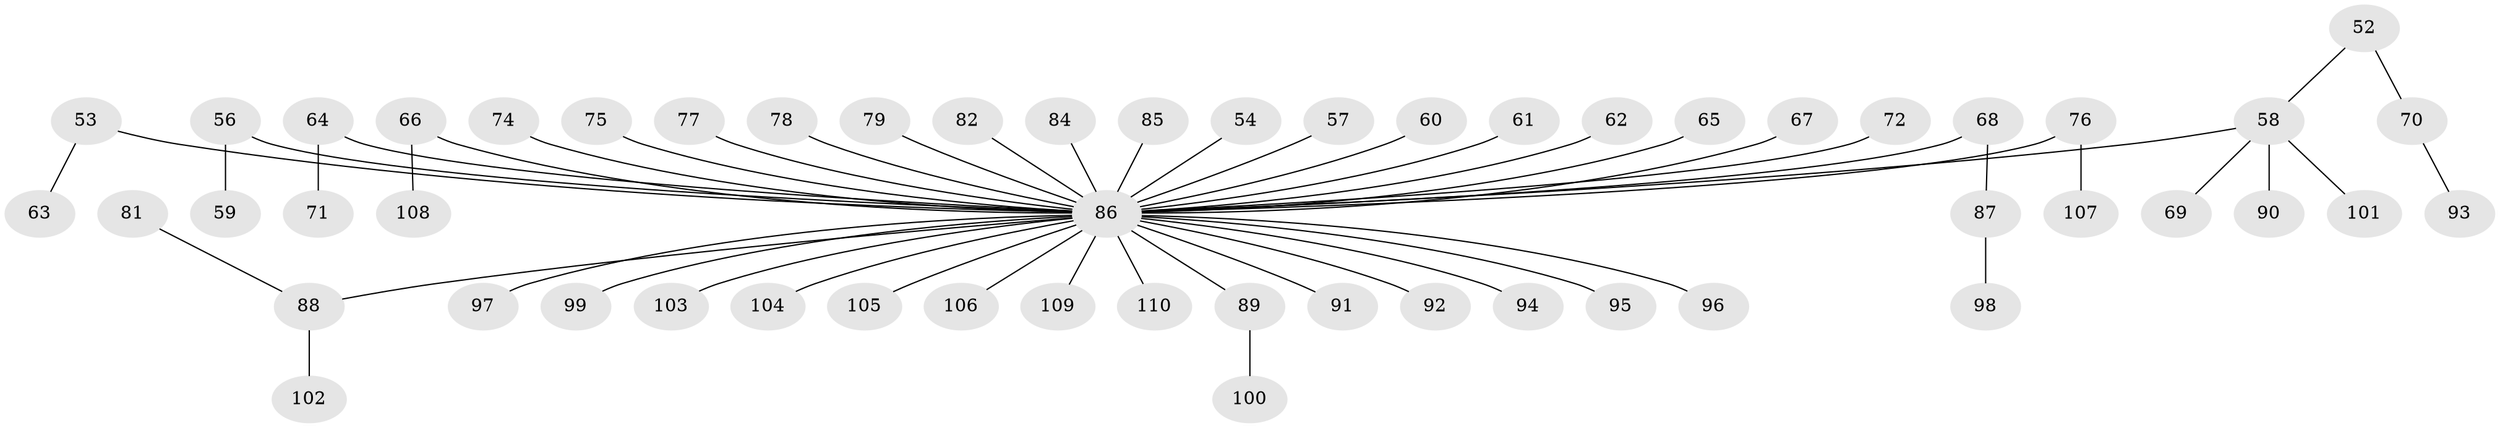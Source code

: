 // original degree distribution, {7: 0.01818181818181818, 6: 0.03636363636363636, 2: 0.22727272727272727, 5: 0.00909090909090909, 3: 0.09090909090909091, 4: 0.08181818181818182, 1: 0.5363636363636364}
// Generated by graph-tools (version 1.1) at 2025/52/03/09/25 04:52:30]
// undirected, 55 vertices, 54 edges
graph export_dot {
graph [start="1"]
  node [color=gray90,style=filled];
  52;
  53;
  54;
  56 [super="+37"];
  57;
  58 [super="+32"];
  59;
  60;
  61;
  62;
  63;
  64;
  65;
  66;
  67;
  68;
  69;
  70;
  71;
  72;
  74;
  75;
  76;
  77;
  78;
  79;
  81;
  82;
  84;
  85;
  86 [super="+83+80+43+46+49+73+50+51"];
  87;
  88 [super="+48+55"];
  89;
  90 [super="+16"];
  91;
  92;
  93;
  94;
  95;
  96;
  97;
  98;
  99;
  100;
  101;
  102;
  103;
  104;
  105;
  106;
  107;
  108;
  109;
  110;
  52 -- 70;
  52 -- 58;
  53 -- 63;
  53 -- 86;
  54 -- 86;
  56 -- 59;
  56 -- 86;
  57 -- 86;
  58 -- 69;
  58 -- 101;
  58 -- 86;
  58 -- 90;
  60 -- 86;
  61 -- 86;
  62 -- 86;
  64 -- 71;
  64 -- 86;
  65 -- 86;
  66 -- 108;
  66 -- 86;
  67 -- 86;
  68 -- 87;
  68 -- 86;
  70 -- 93;
  72 -- 86;
  74 -- 86;
  75 -- 86;
  76 -- 107;
  76 -- 86;
  77 -- 86;
  78 -- 86;
  79 -- 86;
  81 -- 88;
  82 -- 86;
  84 -- 86;
  85 -- 86;
  86 -- 106;
  86 -- 109;
  86 -- 89;
  86 -- 99;
  86 -- 91;
  86 -- 92;
  86 -- 94;
  86 -- 95;
  86 -- 96;
  86 -- 97;
  86 -- 103;
  86 -- 104;
  86 -- 110;
  86 -- 88;
  86 -- 105;
  87 -- 98;
  88 -- 102;
  89 -- 100;
}
